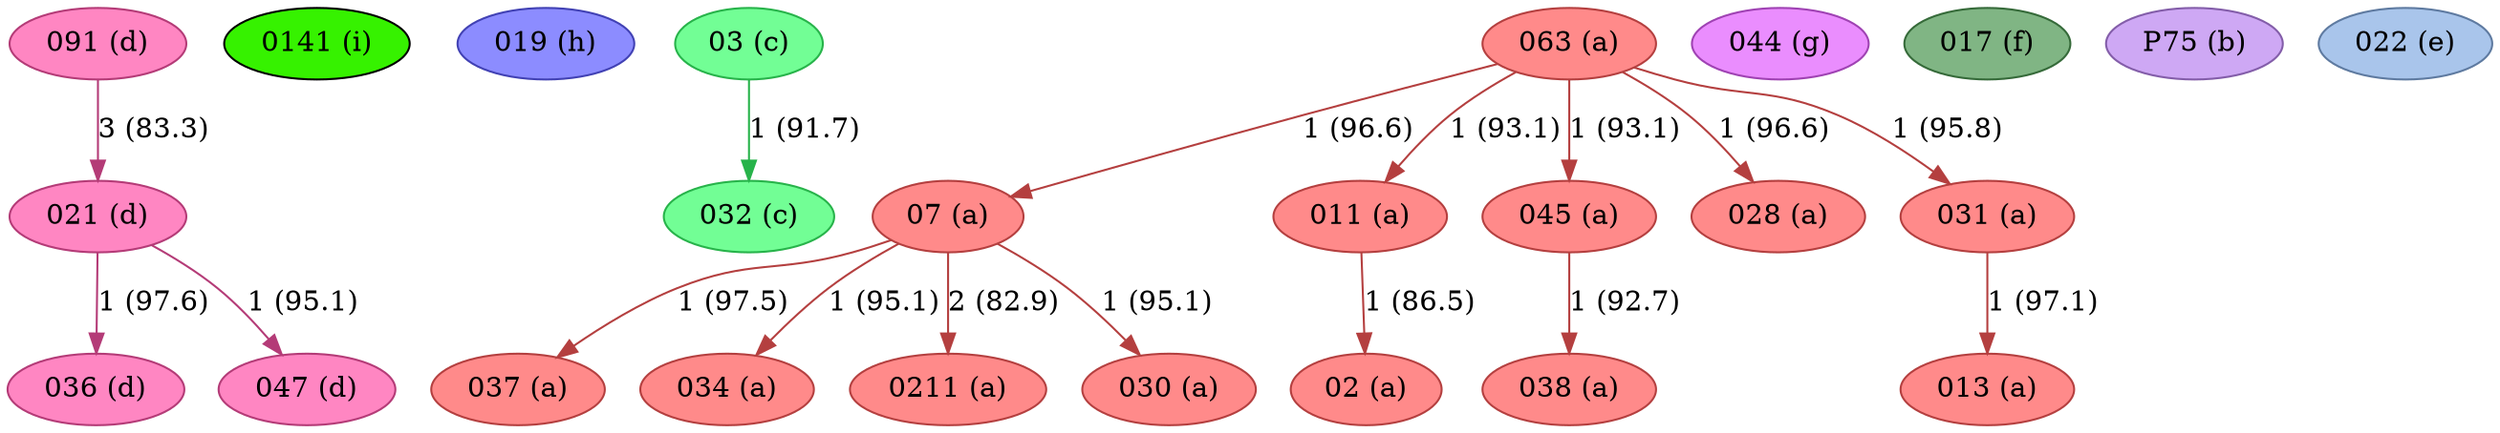 strict digraph G {
"036 (d)" [fillcolor="#FF86C2", color="#b43b77", style=filled];
"0141 (i)" [fillcolor="#36F200", color="#0a70", style=filled];
"019 (h)" [fillcolor="#8C8CFF", color="#4141b4", style=filled];
"032 (c)" [fillcolor="#72FE95", color="#27b34a", style=filled];
"091 (d)" [fillcolor="#FF86C2", color="#b43b77", style=filled];
"013 (a)" [fillcolor="#FF8A8A", color="#b43f3f", style=filled];
"037 (a)" [fillcolor="#FF8A8A", color="#b43f3f", style=filled];
"02 (a)" [fillcolor="#FF8A8A", color="#b43f3f", style=filled];
"07 (a)" [fillcolor="#FF8A8A", color="#b43f3f", style=filled];
"044 (g)" [fillcolor="#EA8DFE", color="#9f42b3", style=filled];
"017 (f)" [fillcolor="#80B584", color="#356a39", style=filled];
"034 (a)" [fillcolor="#FF8A8A", color="#b43f3f", style=filled];
"0211 (a)" [fillcolor="#FF8A8A", color="#b43f3f", style=filled];
"021 (d)" [fillcolor="#FF86C2", color="#b43b77", style=filled];
"011 (a)" [fillcolor="#FF8A8A", color="#b43f3f", style=filled];
"038 (a)" [fillcolor="#FF8A8A", color="#b43f3f", style=filled];
"063 (a)" [fillcolor="#FF8A8A", color="#b43f3f", style=filled];
"030 (a)" [fillcolor="#FF8A8A", color="#b43f3f", style=filled];
"047 (d)" [fillcolor="#FF86C2", color="#b43b77", style=filled];
"P75 (b)" [fillcolor="#CEA8F4", color="#835da9", style=filled];
"045 (a)" [fillcolor="#FF8A8A", color="#b43f3f", style=filled];
"028 (a)" [fillcolor="#FF8A8A", color="#b43f3f", style=filled];
"022 (e)" [fillcolor="#A9C5EB", color="#5e7aa0", style=filled];
"03 (c)" [fillcolor="#72FE95", color="#27b34a", style=filled];
"031 (a)" [fillcolor="#FF8A8A", color="#b43f3f", style=filled];
"091 (d)" -> "021 (d)"  [color="#b43b77", label="3 (83.3)"];
"07 (a)" -> "030 (a)"  [color="#b43f3f", label="1 (95.1)"];
"07 (a)" -> "034 (a)"  [color="#b43f3f", label="1 (95.1)"];
"07 (a)" -> "0211 (a)"  [color="#b43f3f", label="2 (82.9)"];
"07 (a)" -> "037 (a)"  [color="#b43f3f", label="1 (97.5)"];
"021 (d)" -> "036 (d)"  [color="#b43b77", label="1 (97.6)"];
"021 (d)" -> "047 (d)"  [color="#b43b77", label="1 (95.1)"];
"011 (a)" -> "02 (a)"  [color="#b43f3f", label="1 (86.5)"];
"063 (a)" -> "045 (a)"  [color="#b43f3f", label="1 (93.1)"];
"063 (a)" -> "028 (a)"  [color="#b43f3f", label="1 (96.6)"];
"063 (a)" -> "011 (a)"  [color="#b43f3f", label="1 (93.1)"];
"063 (a)" -> "07 (a)"  [color="#b43f3f", label="1 (96.6)"];
"063 (a)" -> "031 (a)"  [color="#b43f3f", label="1 (95.8)"];
"045 (a)" -> "038 (a)"  [color="#b43f3f", label="1 (92.7)"];
"03 (c)" -> "032 (c)"  [color="#27b34a", label="1 (91.7)"];
"031 (a)" -> "013 (a)"  [color="#b43f3f", label="1 (97.1)"];
}

